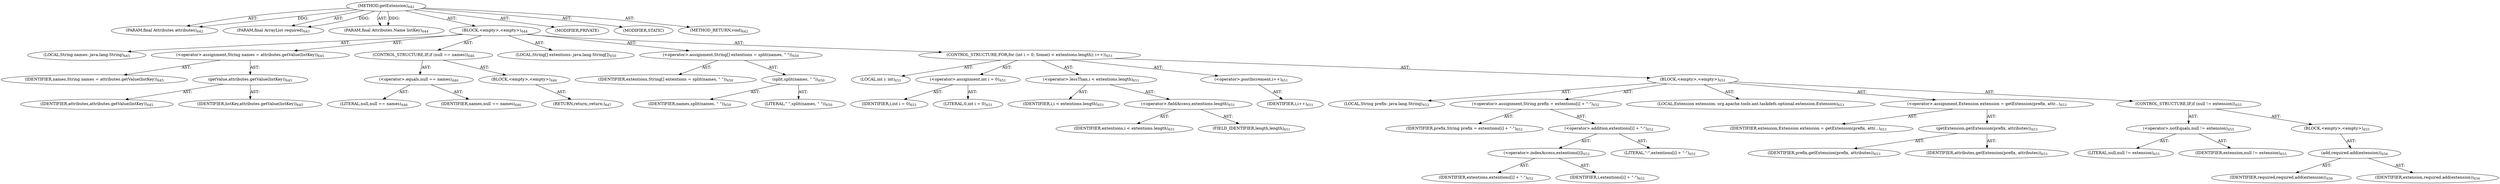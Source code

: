 digraph "getExtension" {  
"111669149714" [label = <(METHOD,getExtension)<SUB>642</SUB>> ]
"115964117025" [label = <(PARAM,final Attributes attributes)<SUB>642</SUB>> ]
"115964117026" [label = <(PARAM,final ArrayList required)<SUB>643</SUB>> ]
"115964117027" [label = <(PARAM,final Attributes.Name listKey)<SUB>644</SUB>> ]
"25769803830" [label = <(BLOCK,&lt;empty&gt;,&lt;empty&gt;)<SUB>644</SUB>> ]
"94489280543" [label = <(LOCAL,String names: java.lang.String)<SUB>645</SUB>> ]
"30064771328" [label = <(&lt;operator&gt;.assignment,String names = attributes.getValue(listKey))<SUB>645</SUB>> ]
"68719476960" [label = <(IDENTIFIER,names,String names = attributes.getValue(listKey))<SUB>645</SUB>> ]
"30064771329" [label = <(getValue,attributes.getValue(listKey))<SUB>645</SUB>> ]
"68719476961" [label = <(IDENTIFIER,attributes,attributes.getValue(listKey))<SUB>645</SUB>> ]
"68719476962" [label = <(IDENTIFIER,listKey,attributes.getValue(listKey))<SUB>645</SUB>> ]
"47244640289" [label = <(CONTROL_STRUCTURE,IF,if (null == names))<SUB>646</SUB>> ]
"30064771330" [label = <(&lt;operator&gt;.equals,null == names)<SUB>646</SUB>> ]
"90194313259" [label = <(LITERAL,null,null == names)<SUB>646</SUB>> ]
"68719476963" [label = <(IDENTIFIER,names,null == names)<SUB>646</SUB>> ]
"25769803831" [label = <(BLOCK,&lt;empty&gt;,&lt;empty&gt;)<SUB>646</SUB>> ]
"146028888084" [label = <(RETURN,return;,return;)<SUB>647</SUB>> ]
"94489280544" [label = <(LOCAL,String[] extentions: java.lang.String[])<SUB>650</SUB>> ]
"30064771331" [label = <(&lt;operator&gt;.assignment,String[] extentions = split(names, &quot; &quot;))<SUB>650</SUB>> ]
"68719476964" [label = <(IDENTIFIER,extentions,String[] extentions = split(names, &quot; &quot;))<SUB>650</SUB>> ]
"30064771332" [label = <(split,split(names, &quot; &quot;))<SUB>650</SUB>> ]
"68719476965" [label = <(IDENTIFIER,names,split(names, &quot; &quot;))<SUB>650</SUB>> ]
"90194313260" [label = <(LITERAL,&quot; &quot;,split(names, &quot; &quot;))<SUB>650</SUB>> ]
"47244640290" [label = <(CONTROL_STRUCTURE,FOR,for (int i = 0; Some(i &lt; extentions.length); i++))<SUB>651</SUB>> ]
"94489280545" [label = <(LOCAL,int i: int)<SUB>651</SUB>> ]
"30064771333" [label = <(&lt;operator&gt;.assignment,int i = 0)<SUB>651</SUB>> ]
"68719476966" [label = <(IDENTIFIER,i,int i = 0)<SUB>651</SUB>> ]
"90194313261" [label = <(LITERAL,0,int i = 0)<SUB>651</SUB>> ]
"30064771334" [label = <(&lt;operator&gt;.lessThan,i &lt; extentions.length)<SUB>651</SUB>> ]
"68719476967" [label = <(IDENTIFIER,i,i &lt; extentions.length)<SUB>651</SUB>> ]
"30064771335" [label = <(&lt;operator&gt;.fieldAccess,extentions.length)<SUB>651</SUB>> ]
"68719476968" [label = <(IDENTIFIER,extentions,i &lt; extentions.length)<SUB>651</SUB>> ]
"55834574904" [label = <(FIELD_IDENTIFIER,length,length)<SUB>651</SUB>> ]
"30064771336" [label = <(&lt;operator&gt;.postIncrement,i++)<SUB>651</SUB>> ]
"68719476969" [label = <(IDENTIFIER,i,i++)<SUB>651</SUB>> ]
"25769803832" [label = <(BLOCK,&lt;empty&gt;,&lt;empty&gt;)<SUB>651</SUB>> ]
"94489280546" [label = <(LOCAL,String prefix: java.lang.String)<SUB>652</SUB>> ]
"30064771337" [label = <(&lt;operator&gt;.assignment,String prefix = extentions[i] + &quot;-&quot;)<SUB>652</SUB>> ]
"68719476970" [label = <(IDENTIFIER,prefix,String prefix = extentions[i] + &quot;-&quot;)<SUB>652</SUB>> ]
"30064771338" [label = <(&lt;operator&gt;.addition,extentions[i] + &quot;-&quot;)<SUB>652</SUB>> ]
"30064771339" [label = <(&lt;operator&gt;.indexAccess,extentions[i])<SUB>652</SUB>> ]
"68719476971" [label = <(IDENTIFIER,extentions,extentions[i] + &quot;-&quot;)<SUB>652</SUB>> ]
"68719476972" [label = <(IDENTIFIER,i,extentions[i] + &quot;-&quot;)<SUB>652</SUB>> ]
"90194313262" [label = <(LITERAL,&quot;-&quot;,extentions[i] + &quot;-&quot;)<SUB>652</SUB>> ]
"94489280547" [label = <(LOCAL,Extension extension: org.apache.tools.ant.taskdefs.optional.extension.Extension)<SUB>653</SUB>> ]
"30064771340" [label = <(&lt;operator&gt;.assignment,Extension extension = getExtension(prefix, attr...)<SUB>653</SUB>> ]
"68719476973" [label = <(IDENTIFIER,extension,Extension extension = getExtension(prefix, attr...)<SUB>653</SUB>> ]
"30064771341" [label = <(getExtension,getExtension(prefix, attributes))<SUB>653</SUB>> ]
"68719476974" [label = <(IDENTIFIER,prefix,getExtension(prefix, attributes))<SUB>653</SUB>> ]
"68719476975" [label = <(IDENTIFIER,attributes,getExtension(prefix, attributes))<SUB>653</SUB>> ]
"47244640291" [label = <(CONTROL_STRUCTURE,IF,if (null != extension))<SUB>655</SUB>> ]
"30064771342" [label = <(&lt;operator&gt;.notEquals,null != extension)<SUB>655</SUB>> ]
"90194313263" [label = <(LITERAL,null,null != extension)<SUB>655</SUB>> ]
"68719476976" [label = <(IDENTIFIER,extension,null != extension)<SUB>655</SUB>> ]
"25769803833" [label = <(BLOCK,&lt;empty&gt;,&lt;empty&gt;)<SUB>655</SUB>> ]
"30064771343" [label = <(add,required.add(extension))<SUB>656</SUB>> ]
"68719476977" [label = <(IDENTIFIER,required,required.add(extension))<SUB>656</SUB>> ]
"68719476978" [label = <(IDENTIFIER,extension,required.add(extension))<SUB>656</SUB>> ]
"133143986247" [label = <(MODIFIER,PRIVATE)> ]
"133143986248" [label = <(MODIFIER,STATIC)> ]
"128849018898" [label = <(METHOD_RETURN,void)<SUB>642</SUB>> ]
  "111669149714" -> "115964117025"  [ label = "AST: "] 
  "111669149714" -> "115964117026"  [ label = "AST: "] 
  "111669149714" -> "115964117027"  [ label = "AST: "] 
  "111669149714" -> "25769803830"  [ label = "AST: "] 
  "111669149714" -> "133143986247"  [ label = "AST: "] 
  "111669149714" -> "133143986248"  [ label = "AST: "] 
  "111669149714" -> "128849018898"  [ label = "AST: "] 
  "25769803830" -> "94489280543"  [ label = "AST: "] 
  "25769803830" -> "30064771328"  [ label = "AST: "] 
  "25769803830" -> "47244640289"  [ label = "AST: "] 
  "25769803830" -> "94489280544"  [ label = "AST: "] 
  "25769803830" -> "30064771331"  [ label = "AST: "] 
  "25769803830" -> "47244640290"  [ label = "AST: "] 
  "30064771328" -> "68719476960"  [ label = "AST: "] 
  "30064771328" -> "30064771329"  [ label = "AST: "] 
  "30064771329" -> "68719476961"  [ label = "AST: "] 
  "30064771329" -> "68719476962"  [ label = "AST: "] 
  "47244640289" -> "30064771330"  [ label = "AST: "] 
  "47244640289" -> "25769803831"  [ label = "AST: "] 
  "30064771330" -> "90194313259"  [ label = "AST: "] 
  "30064771330" -> "68719476963"  [ label = "AST: "] 
  "25769803831" -> "146028888084"  [ label = "AST: "] 
  "30064771331" -> "68719476964"  [ label = "AST: "] 
  "30064771331" -> "30064771332"  [ label = "AST: "] 
  "30064771332" -> "68719476965"  [ label = "AST: "] 
  "30064771332" -> "90194313260"  [ label = "AST: "] 
  "47244640290" -> "94489280545"  [ label = "AST: "] 
  "47244640290" -> "30064771333"  [ label = "AST: "] 
  "47244640290" -> "30064771334"  [ label = "AST: "] 
  "47244640290" -> "30064771336"  [ label = "AST: "] 
  "47244640290" -> "25769803832"  [ label = "AST: "] 
  "30064771333" -> "68719476966"  [ label = "AST: "] 
  "30064771333" -> "90194313261"  [ label = "AST: "] 
  "30064771334" -> "68719476967"  [ label = "AST: "] 
  "30064771334" -> "30064771335"  [ label = "AST: "] 
  "30064771335" -> "68719476968"  [ label = "AST: "] 
  "30064771335" -> "55834574904"  [ label = "AST: "] 
  "30064771336" -> "68719476969"  [ label = "AST: "] 
  "25769803832" -> "94489280546"  [ label = "AST: "] 
  "25769803832" -> "30064771337"  [ label = "AST: "] 
  "25769803832" -> "94489280547"  [ label = "AST: "] 
  "25769803832" -> "30064771340"  [ label = "AST: "] 
  "25769803832" -> "47244640291"  [ label = "AST: "] 
  "30064771337" -> "68719476970"  [ label = "AST: "] 
  "30064771337" -> "30064771338"  [ label = "AST: "] 
  "30064771338" -> "30064771339"  [ label = "AST: "] 
  "30064771338" -> "90194313262"  [ label = "AST: "] 
  "30064771339" -> "68719476971"  [ label = "AST: "] 
  "30064771339" -> "68719476972"  [ label = "AST: "] 
  "30064771340" -> "68719476973"  [ label = "AST: "] 
  "30064771340" -> "30064771341"  [ label = "AST: "] 
  "30064771341" -> "68719476974"  [ label = "AST: "] 
  "30064771341" -> "68719476975"  [ label = "AST: "] 
  "47244640291" -> "30064771342"  [ label = "AST: "] 
  "47244640291" -> "25769803833"  [ label = "AST: "] 
  "30064771342" -> "90194313263"  [ label = "AST: "] 
  "30064771342" -> "68719476976"  [ label = "AST: "] 
  "25769803833" -> "30064771343"  [ label = "AST: "] 
  "30064771343" -> "68719476977"  [ label = "AST: "] 
  "30064771343" -> "68719476978"  [ label = "AST: "] 
  "111669149714" -> "115964117025"  [ label = "DDG: "] 
  "111669149714" -> "115964117026"  [ label = "DDG: "] 
  "111669149714" -> "115964117027"  [ label = "DDG: "] 
}
